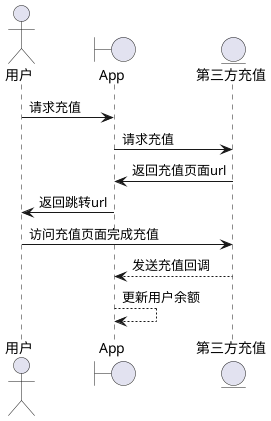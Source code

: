 @startuml
actor 用户 as User
boundary App
entity 第三方充值 as TH


User -> App : 请求充值
App -> TH : 请求充值
TH -> App : 返回充值页面url
App -> User : 返回跳转url
User -> TH : 访问充值页面完成充值
TH --> App : 发送充值回调
App --> App : 更新用户余额

@enduml
